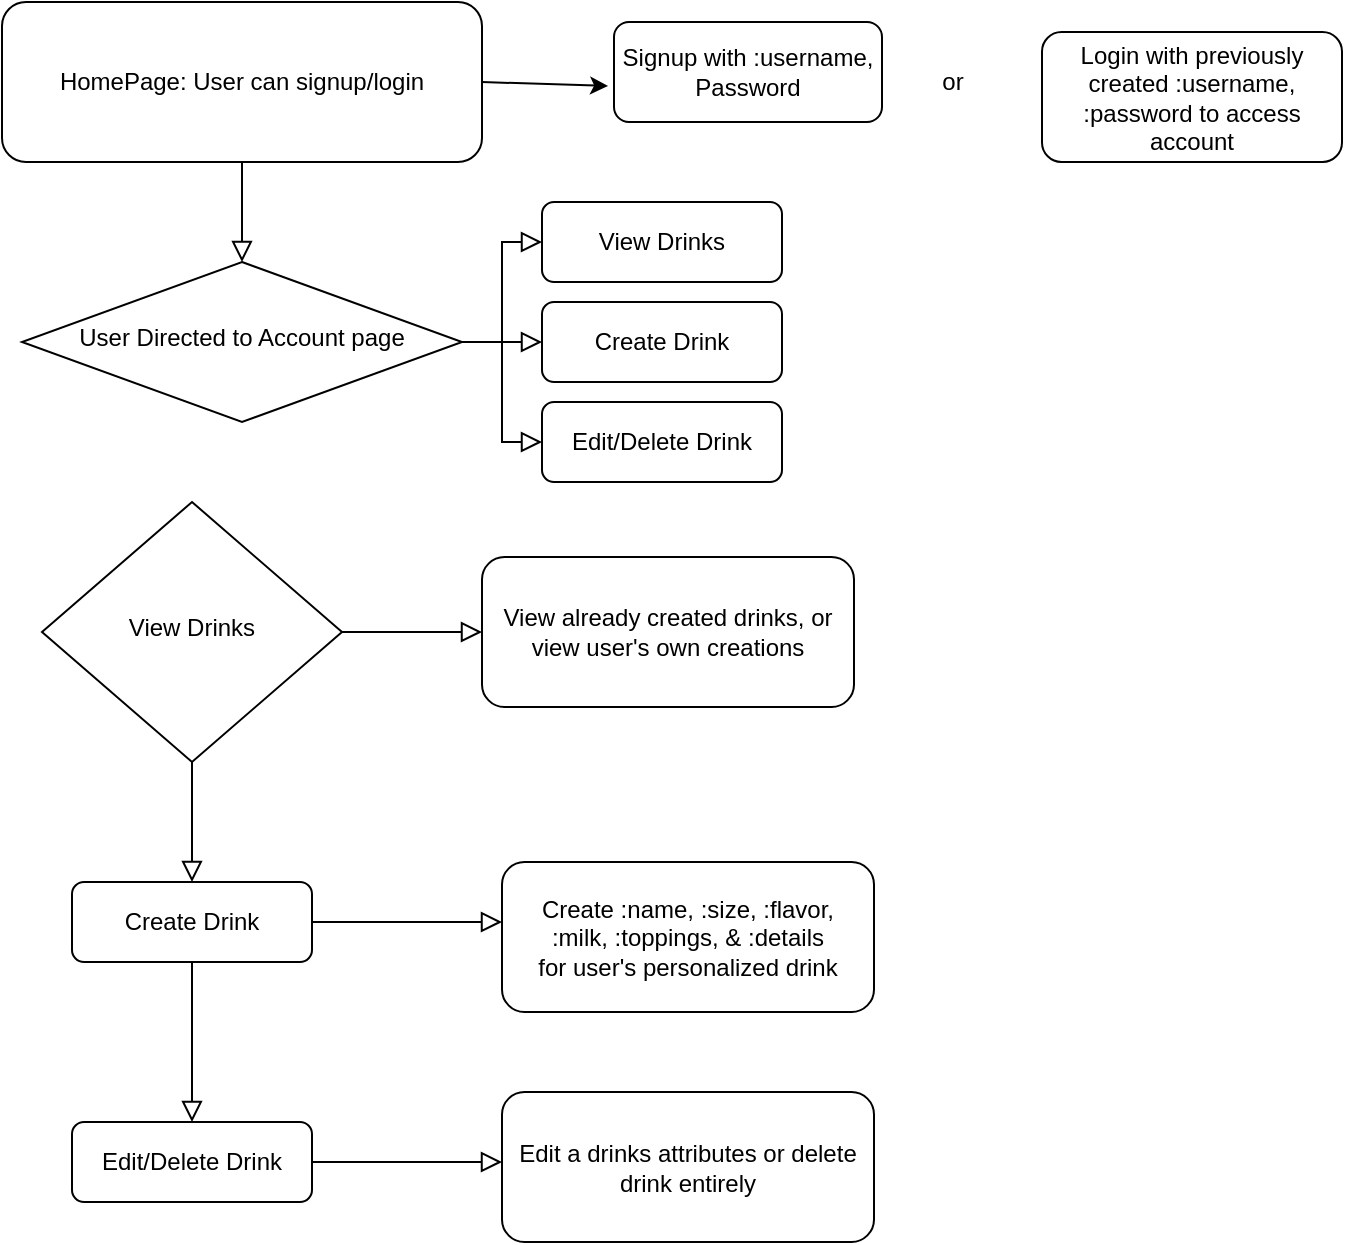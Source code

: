 <mxfile version="14.7.7" type="google"><diagram id="C5RBs43oDa-KdzZeNtuy" name="Page-1"><mxGraphModel dx="1406" dy="670" grid="1" gridSize="10" guides="1" tooltips="1" connect="1" arrows="1" fold="1" page="1" pageScale="1" pageWidth="827" pageHeight="1169" math="0" shadow="0"><root><mxCell id="WIyWlLk6GJQsqaUBKTNV-0"/><mxCell id="WIyWlLk6GJQsqaUBKTNV-1" parent="WIyWlLk6GJQsqaUBKTNV-0"/><mxCell id="WIyWlLk6GJQsqaUBKTNV-2" value="" style="rounded=0;html=1;jettySize=auto;orthogonalLoop=1;fontSize=11;endArrow=block;endFill=0;endSize=8;strokeWidth=1;shadow=0;labelBackgroundColor=none;edgeStyle=orthogonalEdgeStyle;" parent="WIyWlLk6GJQsqaUBKTNV-1" source="WIyWlLk6GJQsqaUBKTNV-3" target="WIyWlLk6GJQsqaUBKTNV-6" edge="1"><mxGeometry relative="1" as="geometry"/></mxCell><mxCell id="WIyWlLk6GJQsqaUBKTNV-3" value="HomePage: User can signup/login" style="rounded=1;whiteSpace=wrap;html=1;fontSize=12;glass=0;strokeWidth=1;shadow=0;" parent="WIyWlLk6GJQsqaUBKTNV-1" vertex="1"><mxGeometry x="40" y="40" width="240" height="80" as="geometry"/></mxCell><mxCell id="WIyWlLk6GJQsqaUBKTNV-5" value="" style="edgeStyle=orthogonalEdgeStyle;rounded=0;html=1;jettySize=auto;orthogonalLoop=1;fontSize=11;endArrow=block;endFill=0;endSize=8;strokeWidth=1;shadow=0;labelBackgroundColor=none;" parent="WIyWlLk6GJQsqaUBKTNV-1" source="WIyWlLk6GJQsqaUBKTNV-6" target="WIyWlLk6GJQsqaUBKTNV-7" edge="1"><mxGeometry y="10" relative="1" as="geometry"><mxPoint as="offset"/></mxGeometry></mxCell><mxCell id="WIyWlLk6GJQsqaUBKTNV-6" value="User Directed to Account page" style="rhombus;whiteSpace=wrap;html=1;shadow=0;fontFamily=Helvetica;fontSize=12;align=center;strokeWidth=1;spacing=6;spacingTop=-4;" parent="WIyWlLk6GJQsqaUBKTNV-1" vertex="1"><mxGeometry x="50" y="170" width="220" height="80" as="geometry"/></mxCell><mxCell id="WIyWlLk6GJQsqaUBKTNV-7" value="View Drinks" style="rounded=1;whiteSpace=wrap;html=1;fontSize=12;glass=0;strokeWidth=1;shadow=0;" parent="WIyWlLk6GJQsqaUBKTNV-1" vertex="1"><mxGeometry x="310" y="140" width="120" height="40" as="geometry"/></mxCell><mxCell id="WIyWlLk6GJQsqaUBKTNV-8" value="" style="rounded=0;html=1;jettySize=auto;orthogonalLoop=1;fontSize=11;endArrow=block;endFill=0;endSize=8;strokeWidth=1;shadow=0;labelBackgroundColor=none;edgeStyle=orthogonalEdgeStyle;" parent="WIyWlLk6GJQsqaUBKTNV-1" source="WIyWlLk6GJQsqaUBKTNV-10" target="WIyWlLk6GJQsqaUBKTNV-11" edge="1"><mxGeometry x="0.333" y="20" relative="1" as="geometry"><mxPoint as="offset"/></mxGeometry></mxCell><mxCell id="WIyWlLk6GJQsqaUBKTNV-9" value="" style="edgeStyle=orthogonalEdgeStyle;rounded=0;html=1;jettySize=auto;orthogonalLoop=1;fontSize=11;endArrow=block;endFill=0;endSize=8;strokeWidth=1;shadow=0;labelBackgroundColor=none;" parent="WIyWlLk6GJQsqaUBKTNV-1" source="WIyWlLk6GJQsqaUBKTNV-10" target="WIyWlLk6GJQsqaUBKTNV-12" edge="1"><mxGeometry y="10" relative="1" as="geometry"><mxPoint as="offset"/></mxGeometry></mxCell><mxCell id="WIyWlLk6GJQsqaUBKTNV-10" value="View Drinks" style="rhombus;whiteSpace=wrap;html=1;shadow=0;fontFamily=Helvetica;fontSize=12;align=center;strokeWidth=1;spacing=6;spacingTop=-4;" parent="WIyWlLk6GJQsqaUBKTNV-1" vertex="1"><mxGeometry x="60" y="290" width="150" height="130" as="geometry"/></mxCell><mxCell id="WIyWlLk6GJQsqaUBKTNV-11" value="Create Drink" style="rounded=1;whiteSpace=wrap;html=1;fontSize=12;glass=0;strokeWidth=1;shadow=0;" parent="WIyWlLk6GJQsqaUBKTNV-1" vertex="1"><mxGeometry x="75" y="480" width="120" height="40" as="geometry"/></mxCell><mxCell id="WIyWlLk6GJQsqaUBKTNV-12" value="View already created drinks, or view user's own creations" style="rounded=1;whiteSpace=wrap;html=1;fontSize=12;glass=0;strokeWidth=1;shadow=0;" parent="WIyWlLk6GJQsqaUBKTNV-1" vertex="1"><mxGeometry x="280" y="317.5" width="186" height="75" as="geometry"/></mxCell><mxCell id="QtnUhJgfNN0dA9cDUOCu-0" value="Create Drink" style="rounded=1;whiteSpace=wrap;html=1;fontSize=12;glass=0;strokeWidth=1;shadow=0;" vertex="1" parent="WIyWlLk6GJQsqaUBKTNV-1"><mxGeometry x="310" y="190" width="120" height="40" as="geometry"/></mxCell><mxCell id="QtnUhJgfNN0dA9cDUOCu-1" value="" style="edgeStyle=orthogonalEdgeStyle;rounded=0;html=1;jettySize=auto;orthogonalLoop=1;fontSize=11;endArrow=block;endFill=0;endSize=8;strokeWidth=1;shadow=0;labelBackgroundColor=none;exitX=1;exitY=0.5;exitDx=0;exitDy=0;entryX=0;entryY=0.5;entryDx=0;entryDy=0;" edge="1" parent="WIyWlLk6GJQsqaUBKTNV-1" source="WIyWlLk6GJQsqaUBKTNV-6" target="QtnUhJgfNN0dA9cDUOCu-0"><mxGeometry y="10" relative="1" as="geometry"><mxPoint as="offset"/><mxPoint x="280" y="220" as="sourcePoint"/><mxPoint x="320" y="170" as="targetPoint"/></mxGeometry></mxCell><mxCell id="QtnUhJgfNN0dA9cDUOCu-2" value="Edit/Delete Drink" style="rounded=1;whiteSpace=wrap;html=1;fontSize=12;glass=0;strokeWidth=1;shadow=0;" vertex="1" parent="WIyWlLk6GJQsqaUBKTNV-1"><mxGeometry x="310" y="240" width="120" height="40" as="geometry"/></mxCell><mxCell id="QtnUhJgfNN0dA9cDUOCu-3" value="" style="edgeStyle=orthogonalEdgeStyle;rounded=0;html=1;jettySize=auto;orthogonalLoop=1;fontSize=11;endArrow=block;endFill=0;endSize=8;strokeWidth=1;shadow=0;labelBackgroundColor=none;exitX=1;exitY=0.5;exitDx=0;exitDy=0;entryX=0;entryY=0.5;entryDx=0;entryDy=0;" edge="1" parent="WIyWlLk6GJQsqaUBKTNV-1" source="WIyWlLk6GJQsqaUBKTNV-6" target="QtnUhJgfNN0dA9cDUOCu-2"><mxGeometry y="10" relative="1" as="geometry"><mxPoint as="offset"/><mxPoint x="280" y="220" as="sourcePoint"/><mxPoint x="320" y="170" as="targetPoint"/></mxGeometry></mxCell><mxCell id="QtnUhJgfNN0dA9cDUOCu-5" value="" style="edgeStyle=orthogonalEdgeStyle;rounded=0;html=1;jettySize=auto;orthogonalLoop=1;fontSize=11;endArrow=block;endFill=0;endSize=8;strokeWidth=1;shadow=0;labelBackgroundColor=none;exitX=1;exitY=0.5;exitDx=0;exitDy=0;" edge="1" parent="WIyWlLk6GJQsqaUBKTNV-1" source="WIyWlLk6GJQsqaUBKTNV-11"><mxGeometry y="10" relative="1" as="geometry"><mxPoint as="offset"/><mxPoint x="200" y="500" as="sourcePoint"/><mxPoint x="290" y="500" as="targetPoint"/><Array as="points"/></mxGeometry></mxCell><mxCell id="QtnUhJgfNN0dA9cDUOCu-6" value="Create :name, :size, :flavor,&lt;br&gt;:milk, :toppings, &amp;amp; :details&lt;br&gt;for user's personalized drink" style="rounded=1;whiteSpace=wrap;html=1;fontSize=12;glass=0;strokeWidth=1;shadow=0;" vertex="1" parent="WIyWlLk6GJQsqaUBKTNV-1"><mxGeometry x="290" y="470" width="186" height="75" as="geometry"/></mxCell><mxCell id="QtnUhJgfNN0dA9cDUOCu-7" value="" style="edgeStyle=orthogonalEdgeStyle;rounded=0;html=1;jettySize=auto;orthogonalLoop=1;fontSize=11;endArrow=block;endFill=0;endSize=8;strokeWidth=1;shadow=0;labelBackgroundColor=none;exitX=0.5;exitY=1;exitDx=0;exitDy=0;" edge="1" parent="WIyWlLk6GJQsqaUBKTNV-1" source="WIyWlLk6GJQsqaUBKTNV-11"><mxGeometry y="10" relative="1" as="geometry"><mxPoint as="offset"/><mxPoint x="205" y="510" as="sourcePoint"/><mxPoint x="135" y="600" as="targetPoint"/><Array as="points"><mxPoint x="135" y="570"/><mxPoint x="135" y="570"/></Array></mxGeometry></mxCell><mxCell id="QtnUhJgfNN0dA9cDUOCu-8" value="Edit/Delete Drink" style="rounded=1;whiteSpace=wrap;html=1;fontSize=12;glass=0;strokeWidth=1;shadow=0;" vertex="1" parent="WIyWlLk6GJQsqaUBKTNV-1"><mxGeometry x="75" y="600" width="120" height="40" as="geometry"/></mxCell><mxCell id="QtnUhJgfNN0dA9cDUOCu-9" value="" style="edgeStyle=orthogonalEdgeStyle;rounded=0;html=1;jettySize=auto;orthogonalLoop=1;fontSize=11;endArrow=block;endFill=0;endSize=8;strokeWidth=1;shadow=0;labelBackgroundColor=none;exitX=1;exitY=0.5;exitDx=0;exitDy=0;" edge="1" parent="WIyWlLk6GJQsqaUBKTNV-1" source="QtnUhJgfNN0dA9cDUOCu-8"><mxGeometry y="10" relative="1" as="geometry"><mxPoint as="offset"/><mxPoint x="205" y="510" as="sourcePoint"/><mxPoint x="290" y="620" as="targetPoint"/><Array as="points"><mxPoint x="280" y="620"/><mxPoint x="280" y="620"/></Array></mxGeometry></mxCell><mxCell id="QtnUhJgfNN0dA9cDUOCu-10" value="Edit a drinks attributes or delete&lt;br&gt;drink entirely&lt;br&gt;" style="rounded=1;whiteSpace=wrap;html=1;fontSize=12;glass=0;strokeWidth=1;shadow=0;" vertex="1" parent="WIyWlLk6GJQsqaUBKTNV-1"><mxGeometry x="290" y="585" width="186" height="75" as="geometry"/></mxCell><mxCell id="QtnUhJgfNN0dA9cDUOCu-11" value="Signup with :username, Password" style="rounded=1;whiteSpace=wrap;html=1;fontSize=12;glass=0;strokeWidth=1;shadow=0;" vertex="1" parent="WIyWlLk6GJQsqaUBKTNV-1"><mxGeometry x="346" y="50" width="134" height="50" as="geometry"/></mxCell><mxCell id="QtnUhJgfNN0dA9cDUOCu-13" value="" style="endArrow=classic;html=1;exitX=1;exitY=0.5;exitDx=0;exitDy=0;entryX=-0.022;entryY=0.64;entryDx=0;entryDy=0;entryPerimeter=0;" edge="1" parent="WIyWlLk6GJQsqaUBKTNV-1" source="WIyWlLk6GJQsqaUBKTNV-3" target="QtnUhJgfNN0dA9cDUOCu-11"><mxGeometry width="50" height="50" relative="1" as="geometry"><mxPoint x="290" y="110" as="sourcePoint"/><mxPoint x="340" y="60" as="targetPoint"/></mxGeometry></mxCell><mxCell id="QtnUhJgfNN0dA9cDUOCu-14" value="or" style="text;html=1;align=center;verticalAlign=middle;resizable=0;points=[];autosize=1;strokeColor=none;" vertex="1" parent="WIyWlLk6GJQsqaUBKTNV-1"><mxGeometry x="500" y="70" width="30" height="20" as="geometry"/></mxCell><mxCell id="QtnUhJgfNN0dA9cDUOCu-16" value="Login with previously created :username, :password to access account" style="rounded=1;whiteSpace=wrap;html=1;fontSize=12;glass=0;strokeWidth=1;shadow=0;" vertex="1" parent="WIyWlLk6GJQsqaUBKTNV-1"><mxGeometry x="560" y="55" width="150" height="65" as="geometry"/></mxCell></root></mxGraphModel></diagram></mxfile>